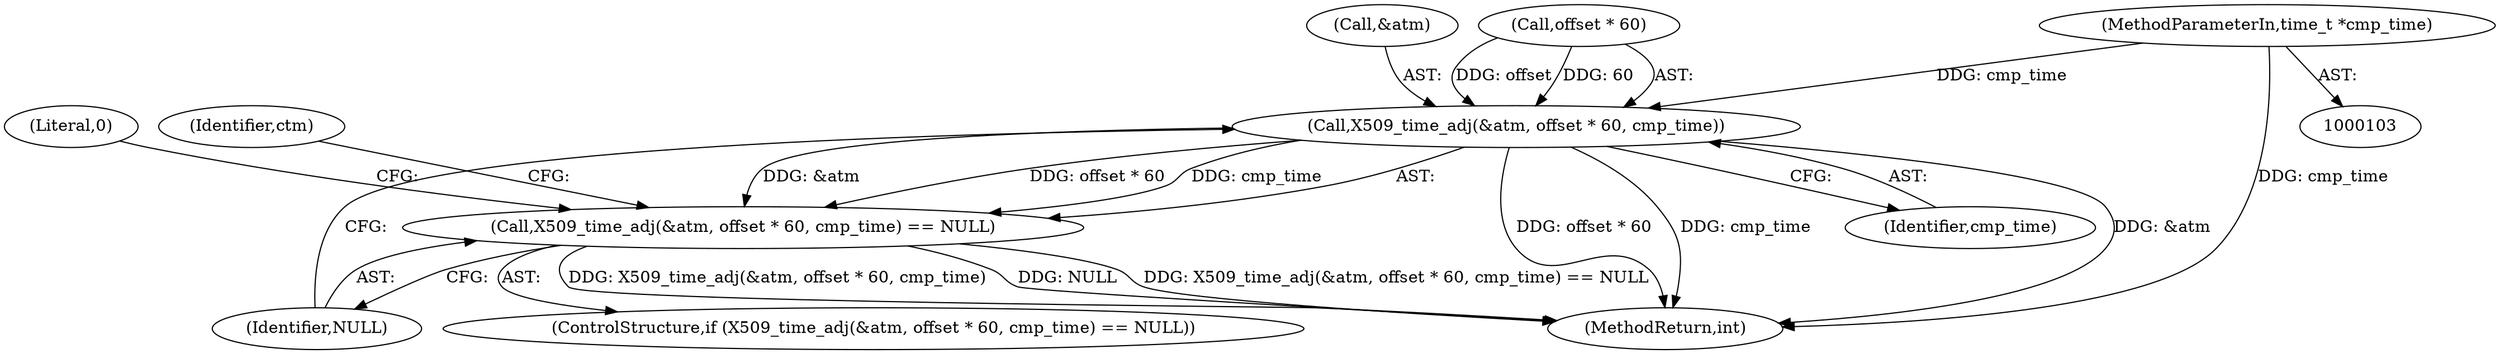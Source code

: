 digraph "0_openssl_f48b83b4fb7d6689584cf25f61ca63a4891f5b11@pointer" {
"1000105" [label="(MethodParameterIn,time_t *cmp_time)"];
"1000337" [label="(Call,X509_time_adj(&atm, offset * 60, cmp_time))"];
"1000336" [label="(Call,X509_time_adj(&atm, offset * 60, cmp_time) == NULL)"];
"1000337" [label="(Call,X509_time_adj(&atm, offset * 60, cmp_time))"];
"1000336" [label="(Call,X509_time_adj(&atm, offset * 60, cmp_time) == NULL)"];
"1000346" [label="(Literal,0)"];
"1000344" [label="(Identifier,NULL)"];
"1000340" [label="(Call,offset * 60)"];
"1000105" [label="(MethodParameterIn,time_t *cmp_time)"];
"1000343" [label="(Identifier,cmp_time)"];
"1000338" [label="(Call,&atm)"];
"1000335" [label="(ControlStructure,if (X509_time_adj(&atm, offset * 60, cmp_time) == NULL))"];
"1000426" [label="(MethodReturn,int)"];
"1000350" [label="(Identifier,ctm)"];
"1000105" -> "1000103"  [label="AST: "];
"1000105" -> "1000426"  [label="DDG: cmp_time"];
"1000105" -> "1000337"  [label="DDG: cmp_time"];
"1000337" -> "1000336"  [label="AST: "];
"1000337" -> "1000343"  [label="CFG: "];
"1000338" -> "1000337"  [label="AST: "];
"1000340" -> "1000337"  [label="AST: "];
"1000343" -> "1000337"  [label="AST: "];
"1000344" -> "1000337"  [label="CFG: "];
"1000337" -> "1000426"  [label="DDG: cmp_time"];
"1000337" -> "1000426"  [label="DDG: &atm"];
"1000337" -> "1000426"  [label="DDG: offset * 60"];
"1000337" -> "1000336"  [label="DDG: &atm"];
"1000337" -> "1000336"  [label="DDG: offset * 60"];
"1000337" -> "1000336"  [label="DDG: cmp_time"];
"1000340" -> "1000337"  [label="DDG: offset"];
"1000340" -> "1000337"  [label="DDG: 60"];
"1000336" -> "1000335"  [label="AST: "];
"1000336" -> "1000344"  [label="CFG: "];
"1000344" -> "1000336"  [label="AST: "];
"1000346" -> "1000336"  [label="CFG: "];
"1000350" -> "1000336"  [label="CFG: "];
"1000336" -> "1000426"  [label="DDG: NULL"];
"1000336" -> "1000426"  [label="DDG: X509_time_adj(&atm, offset * 60, cmp_time) == NULL"];
"1000336" -> "1000426"  [label="DDG: X509_time_adj(&atm, offset * 60, cmp_time)"];
}
